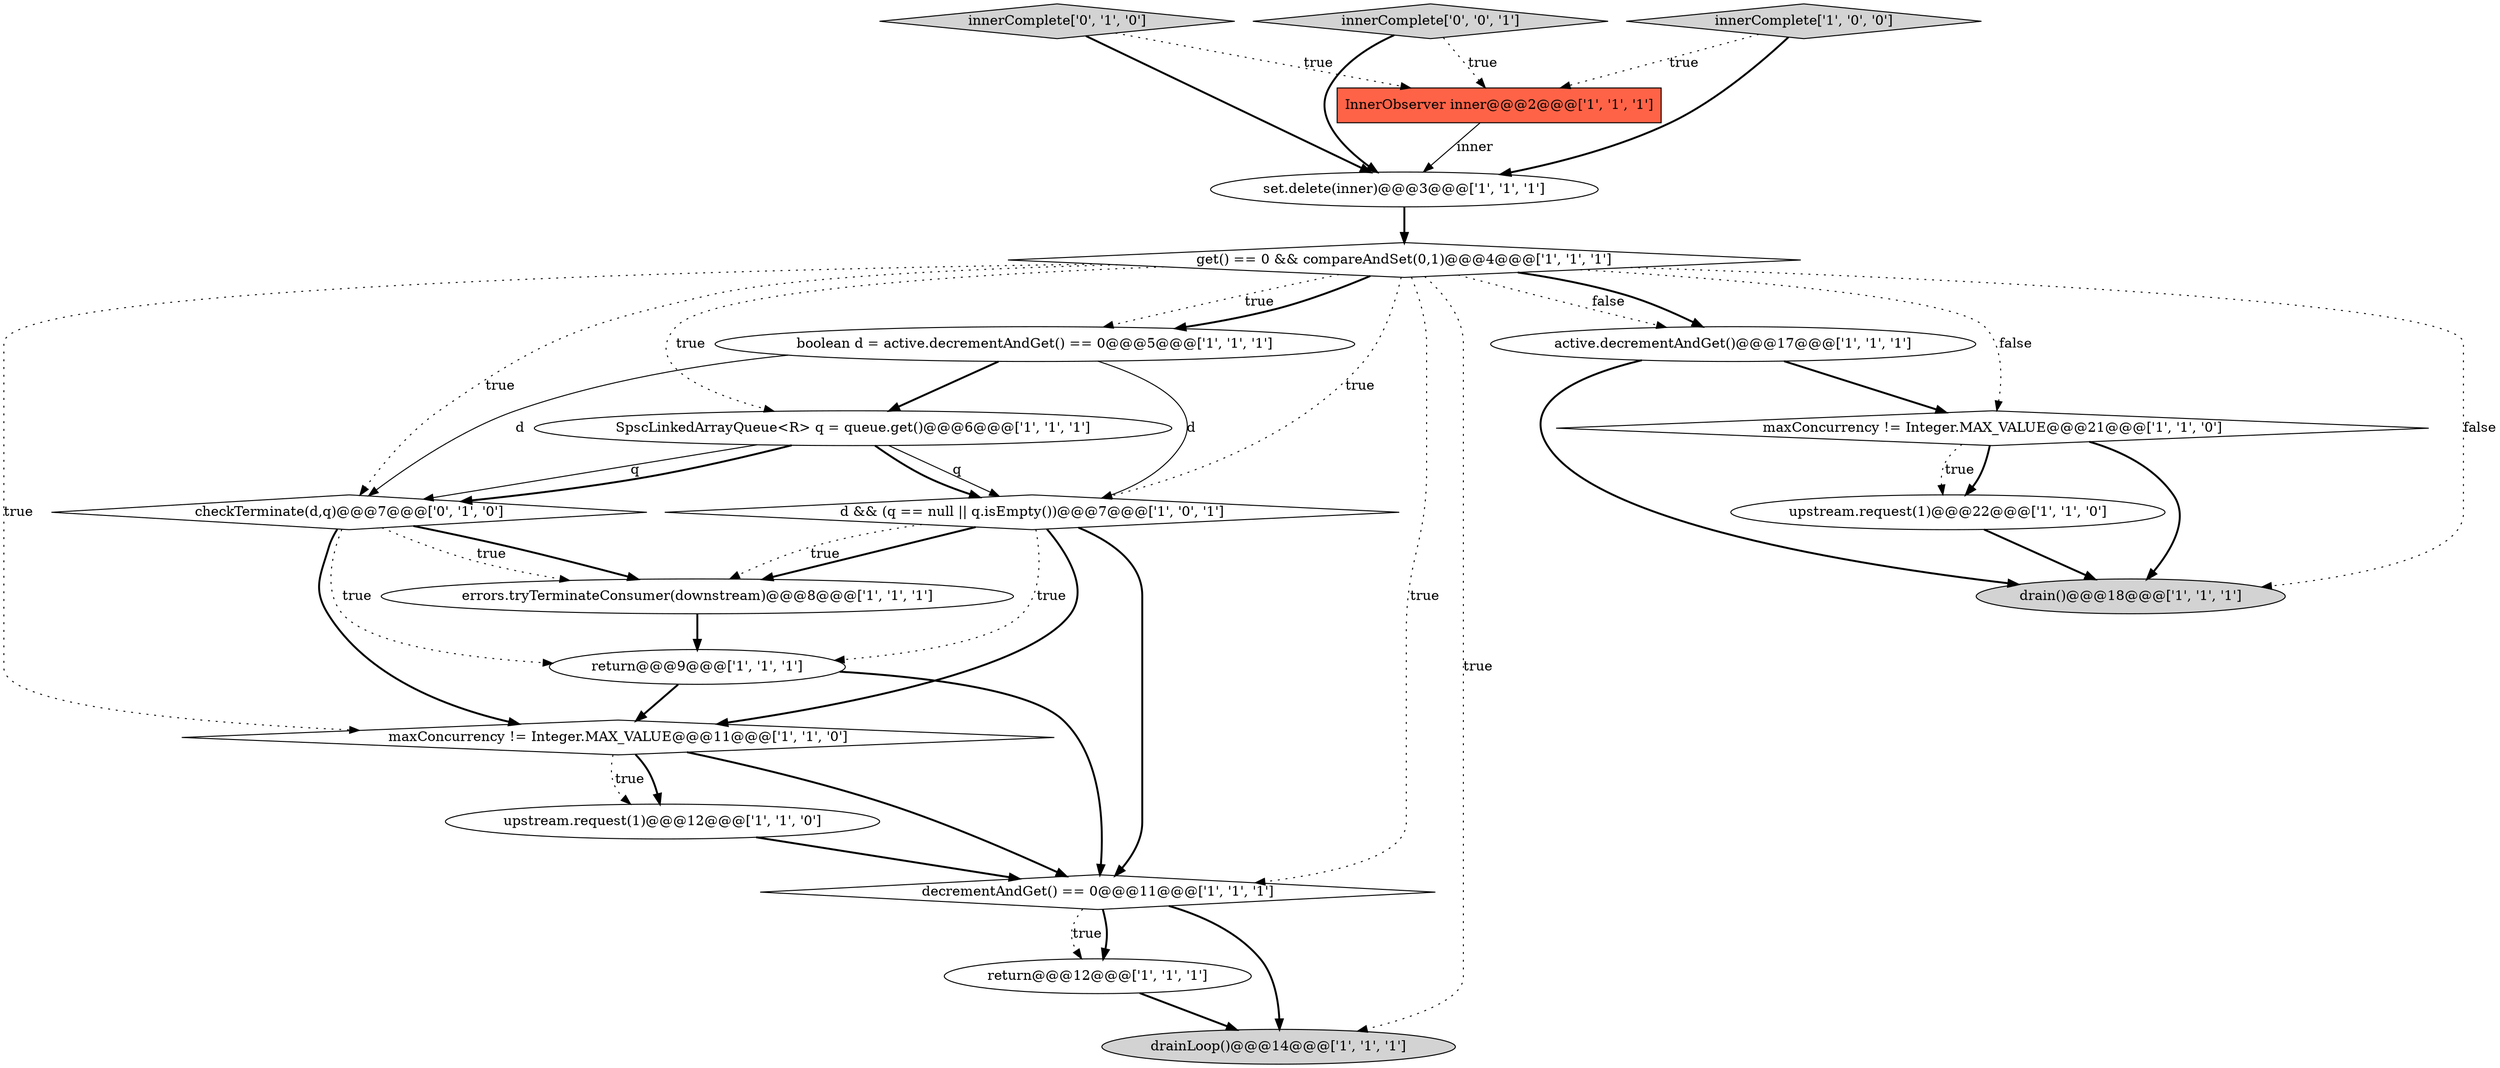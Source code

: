 digraph {
7 [style = filled, label = "return@@@12@@@['1', '1', '1']", fillcolor = white, shape = ellipse image = "AAA0AAABBB1BBB"];
18 [style = filled, label = "innerComplete['0', '1', '0']", fillcolor = lightgray, shape = diamond image = "AAA0AAABBB2BBB"];
13 [style = filled, label = "decrementAndGet() == 0@@@11@@@['1', '1', '1']", fillcolor = white, shape = diamond image = "AAA0AAABBB1BBB"];
6 [style = filled, label = "maxConcurrency != Integer.MAX_VALUE@@@11@@@['1', '1', '0']", fillcolor = white, shape = diamond image = "AAA0AAABBB1BBB"];
2 [style = filled, label = "drain()@@@18@@@['1', '1', '1']", fillcolor = lightgray, shape = ellipse image = "AAA0AAABBB1BBB"];
19 [style = filled, label = "checkTerminate(d,q)@@@7@@@['0', '1', '0']", fillcolor = white, shape = diamond image = "AAA0AAABBB2BBB"];
12 [style = filled, label = "active.decrementAndGet()@@@17@@@['1', '1', '1']", fillcolor = white, shape = ellipse image = "AAA0AAABBB1BBB"];
0 [style = filled, label = "boolean d = active.decrementAndGet() == 0@@@5@@@['1', '1', '1']", fillcolor = white, shape = ellipse image = "AAA0AAABBB1BBB"];
11 [style = filled, label = "upstream.request(1)@@@12@@@['1', '1', '0']", fillcolor = white, shape = ellipse image = "AAA0AAABBB1BBB"];
8 [style = filled, label = "maxConcurrency != Integer.MAX_VALUE@@@21@@@['1', '1', '0']", fillcolor = white, shape = diamond image = "AAA0AAABBB1BBB"];
10 [style = filled, label = "errors.tryTerminateConsumer(downstream)@@@8@@@['1', '1', '1']", fillcolor = white, shape = ellipse image = "AAA0AAABBB1BBB"];
5 [style = filled, label = "set.delete(inner)@@@3@@@['1', '1', '1']", fillcolor = white, shape = ellipse image = "AAA0AAABBB1BBB"];
14 [style = filled, label = "upstream.request(1)@@@22@@@['1', '1', '0']", fillcolor = white, shape = ellipse image = "AAA0AAABBB1BBB"];
15 [style = filled, label = "innerComplete['1', '0', '0']", fillcolor = lightgray, shape = diamond image = "AAA0AAABBB1BBB"];
17 [style = filled, label = "drainLoop()@@@14@@@['1', '1', '1']", fillcolor = lightgray, shape = ellipse image = "AAA0AAABBB1BBB"];
20 [style = filled, label = "innerComplete['0', '0', '1']", fillcolor = lightgray, shape = diamond image = "AAA0AAABBB3BBB"];
3 [style = filled, label = "d && (q == null || q.isEmpty())@@@7@@@['1', '0', '1']", fillcolor = white, shape = diamond image = "AAA0AAABBB1BBB"];
9 [style = filled, label = "get() == 0 && compareAndSet(0,1)@@@4@@@['1', '1', '1']", fillcolor = white, shape = diamond image = "AAA0AAABBB1BBB"];
4 [style = filled, label = "SpscLinkedArrayQueue<R> q = queue.get()@@@6@@@['1', '1', '1']", fillcolor = white, shape = ellipse image = "AAA0AAABBB1BBB"];
16 [style = filled, label = "return@@@9@@@['1', '1', '1']", fillcolor = white, shape = ellipse image = "AAA0AAABBB1BBB"];
1 [style = filled, label = "InnerObserver inner@@@2@@@['1', '1', '1']", fillcolor = tomato, shape = box image = "AAA0AAABBB1BBB"];
10->16 [style = bold, label=""];
1->5 [style = solid, label="inner"];
20->1 [style = dotted, label="true"];
3->10 [style = bold, label=""];
8->14 [style = bold, label=""];
4->19 [style = solid, label="q"];
0->4 [style = bold, label=""];
13->7 [style = bold, label=""];
19->10 [style = bold, label=""];
19->6 [style = bold, label=""];
18->1 [style = dotted, label="true"];
9->0 [style = dotted, label="true"];
13->17 [style = bold, label=""];
15->1 [style = dotted, label="true"];
12->2 [style = bold, label=""];
6->11 [style = bold, label=""];
20->5 [style = bold, label=""];
9->13 [style = dotted, label="true"];
4->3 [style = solid, label="q"];
18->5 [style = bold, label=""];
6->13 [style = bold, label=""];
19->10 [style = dotted, label="true"];
9->0 [style = bold, label=""];
5->9 [style = bold, label=""];
16->13 [style = bold, label=""];
3->13 [style = bold, label=""];
9->2 [style = dotted, label="false"];
9->17 [style = dotted, label="true"];
9->6 [style = dotted, label="true"];
3->6 [style = bold, label=""];
3->10 [style = dotted, label="true"];
19->16 [style = dotted, label="true"];
8->2 [style = bold, label=""];
4->19 [style = bold, label=""];
9->8 [style = dotted, label="false"];
9->4 [style = dotted, label="true"];
16->6 [style = bold, label=""];
11->13 [style = bold, label=""];
15->5 [style = bold, label=""];
7->17 [style = bold, label=""];
14->2 [style = bold, label=""];
8->14 [style = dotted, label="true"];
9->3 [style = dotted, label="true"];
0->19 [style = solid, label="d"];
0->3 [style = solid, label="d"];
9->12 [style = dotted, label="false"];
3->16 [style = dotted, label="true"];
12->8 [style = bold, label=""];
4->3 [style = bold, label=""];
13->7 [style = dotted, label="true"];
9->19 [style = dotted, label="true"];
9->12 [style = bold, label=""];
6->11 [style = dotted, label="true"];
}
